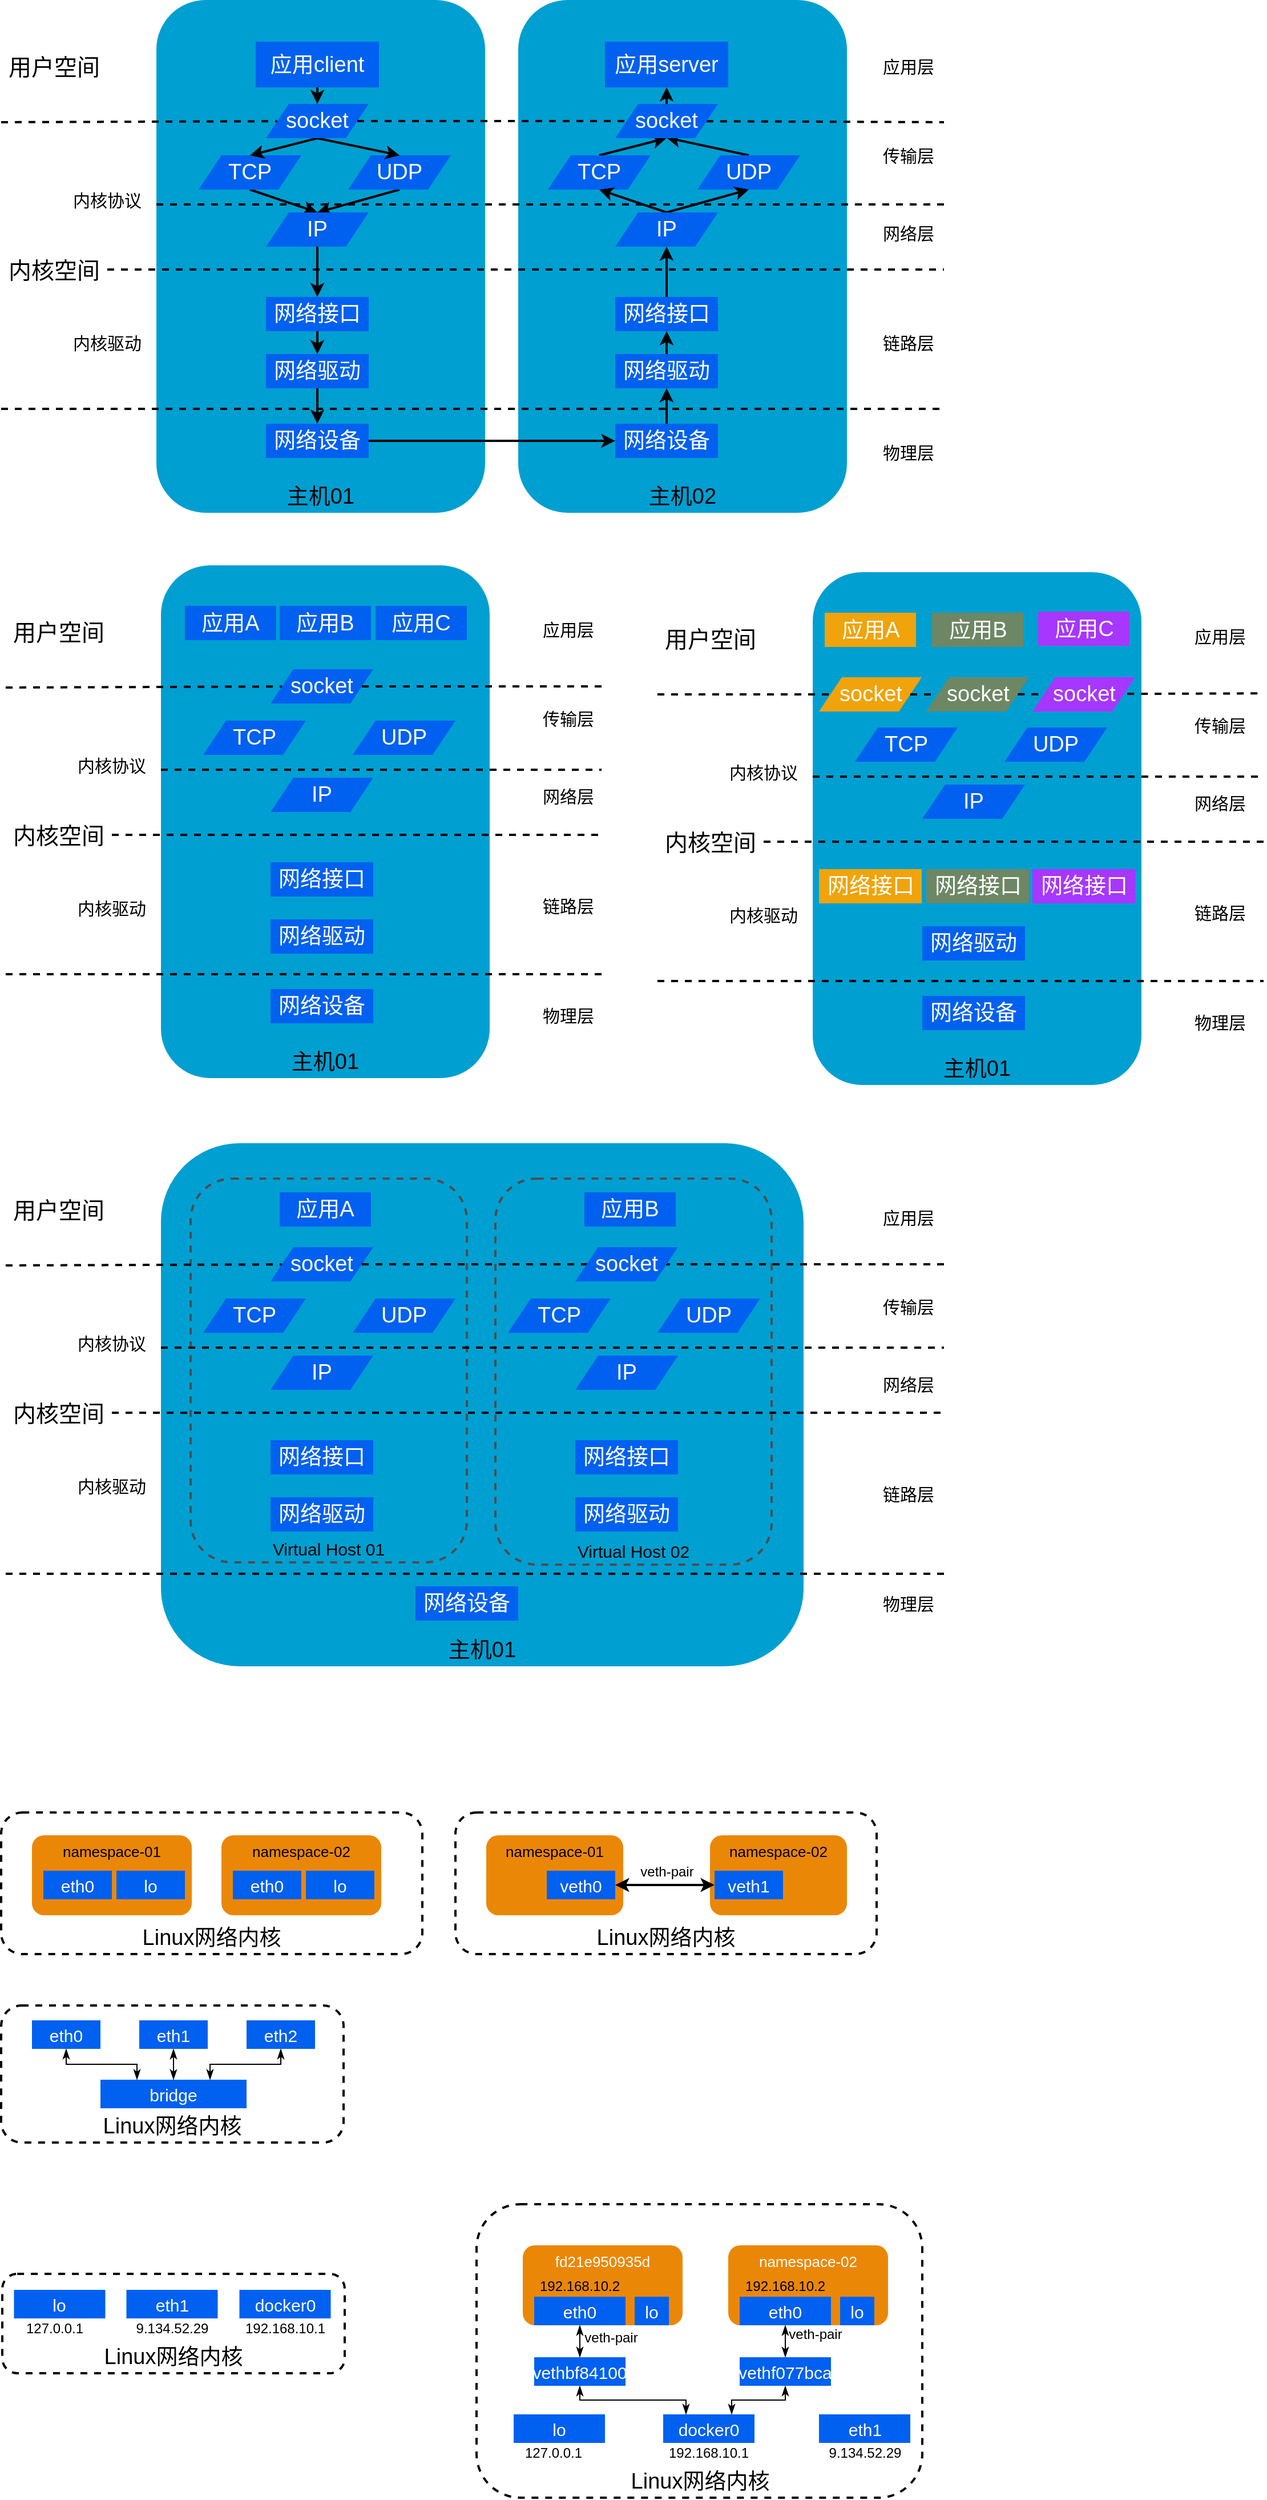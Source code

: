 <mxfile>
    <diagram id="gbfxIDeskd-Z87r5Z4WT" name="物理机网络通信">
        <mxGraphModel dx="1469" dy="602" grid="0" gridSize="10" guides="1" tooltips="1" connect="1" arrows="1" fold="1" page="0" pageScale="1" pageWidth="827" pageHeight="1169" background="#FFFFFF" math="0" shadow="0">
            <root>
                <mxCell id="0"/>
                <mxCell id="1" parent="0"/>
                <mxCell id="123" value="主机01" style="rounded=1;whiteSpace=wrap;html=1;fillColor=#009FD1;fontColor=#000000;align=center;labelBorderColor=none;dashed=1;verticalAlign=bottom;labelBackgroundColor=none;fontSize=19;strokeColor=none;" parent="1" vertex="1">
                    <mxGeometry x="114" y="1092" width="563" height="458" as="geometry"/>
                </mxCell>
                <mxCell id="150" value="Virtual Host 01" style="rounded=1;whiteSpace=wrap;html=1;dashed=1;labelBackgroundColor=none;labelBorderColor=none;fontSize=15;fontColor=#000000;strokeColor=#4D4D4D;strokeWidth=2;fillColor=none;verticalAlign=bottom;" parent="1" vertex="1">
                    <mxGeometry x="140" y="1123" width="242" height="336" as="geometry"/>
                </mxCell>
                <mxCell id="159" value="Virtual Host 02" style="rounded=1;whiteSpace=wrap;html=1;dashed=1;labelBackgroundColor=none;labelBorderColor=none;fontSize=15;fontColor=#000000;strokeColor=#4D4D4D;strokeWidth=2;fillColor=none;verticalAlign=bottom;" parent="1" vertex="1">
                    <mxGeometry x="407" y="1123" width="242" height="338" as="geometry"/>
                </mxCell>
                <mxCell id="5" value="主机01" style="rounded=1;whiteSpace=wrap;html=1;fillColor=#009FD1;fontColor=#000000;align=center;labelBorderColor=none;dashed=1;verticalAlign=bottom;labelBackgroundColor=none;fontSize=19;strokeColor=none;" parent="1" vertex="1">
                    <mxGeometry x="110" y="91" width="288" height="449" as="geometry"/>
                </mxCell>
                <mxCell id="61" style="edgeStyle=none;html=1;exitX=0.5;exitY=1;exitDx=0;exitDy=0;fontSize=21;fontColor=#000000;strokeColor=#000000;strokeWidth=2;" parent="1" source="7" target="54" edge="1">
                    <mxGeometry relative="1" as="geometry"/>
                </mxCell>
                <mxCell id="7" value="应用client" style="rounded=0;whiteSpace=wrap;html=1;dashed=1;labelBackgroundColor=none;labelBorderColor=none;fontSize=19;fontColor=#FFFFFF;strokeColor=none;strokeWidth=2;fillColor=#0060f0;" parent="1" vertex="1">
                    <mxGeometry x="197" y="127.5" width="108" height="40" as="geometry"/>
                </mxCell>
                <mxCell id="40" style="edgeStyle=none;html=1;exitX=0.5;exitY=1;exitDx=0;exitDy=0;entryX=0.5;entryY=0;entryDx=0;entryDy=0;fontSize=15;fontColor=#000000;strokeColor=#000000;strokeWidth=2;" parent="1" source="9" target="11" edge="1">
                    <mxGeometry relative="1" as="geometry"/>
                </mxCell>
                <mxCell id="9" value="TCP" style="shape=parallelogram;perimeter=parallelogramPerimeter;whiteSpace=wrap;html=1;fixedSize=1;dashed=1;labelBackgroundColor=none;labelBorderColor=none;fontSize=19;fontColor=#FFFFFF;strokeColor=none;strokeWidth=2;fillColor=#0060f0;" parent="1" vertex="1">
                    <mxGeometry x="147" y="227" width="90" height="30" as="geometry"/>
                </mxCell>
                <mxCell id="41" style="edgeStyle=none;html=1;exitX=0.5;exitY=1;exitDx=0;exitDy=0;entryX=0.5;entryY=0;entryDx=0;entryDy=0;fontSize=15;fontColor=#000000;strokeColor=#000000;strokeWidth=2;" parent="1" source="10" target="11" edge="1">
                    <mxGeometry relative="1" as="geometry"/>
                </mxCell>
                <mxCell id="10" value="UDP" style="shape=parallelogram;perimeter=parallelogramPerimeter;whiteSpace=wrap;html=1;fixedSize=1;dashed=1;labelBackgroundColor=none;labelBorderColor=none;fontSize=19;fontColor=#FFFFFF;strokeColor=none;strokeWidth=2;fillColor=#0060f0;" parent="1" vertex="1">
                    <mxGeometry x="278" y="227" width="90" height="30" as="geometry"/>
                </mxCell>
                <mxCell id="42" style="edgeStyle=none;html=1;exitX=0.5;exitY=1;exitDx=0;exitDy=0;fontSize=15;fontColor=#000000;strokeColor=#000000;strokeWidth=2;" parent="1" source="11" target="18" edge="1">
                    <mxGeometry relative="1" as="geometry"/>
                </mxCell>
                <mxCell id="11" value="IP" style="shape=parallelogram;perimeter=parallelogramPerimeter;whiteSpace=wrap;html=1;fixedSize=1;dashed=1;labelBackgroundColor=none;labelBorderColor=none;fontSize=19;fontColor=#FFFFFF;strokeColor=none;strokeWidth=2;fillColor=#0060f0;" parent="1" vertex="1">
                    <mxGeometry x="206" y="277" width="90" height="30" as="geometry"/>
                </mxCell>
                <mxCell id="14" value="Text" style="text;html=1;strokeColor=none;fillColor=none;align=center;verticalAlign=middle;whiteSpace=wrap;rounded=0;dashed=1;labelBackgroundColor=none;labelBorderColor=none;fontSize=19;fontColor=#FFFFFF;" parent="1" vertex="1">
                    <mxGeometry x="22" y="310" width="60" height="30" as="geometry"/>
                </mxCell>
                <mxCell id="16" value="内核空间" style="text;html=1;strokeColor=none;fillColor=none;align=center;verticalAlign=middle;whiteSpace=wrap;rounded=0;dashed=1;labelBackgroundColor=none;labelBorderColor=none;fontSize=20;fontColor=#000000;" parent="1" vertex="1">
                    <mxGeometry x="-26" y="312" width="93" height="30" as="geometry"/>
                </mxCell>
                <mxCell id="17" value="用户空间" style="text;html=1;strokeColor=none;fillColor=none;align=center;verticalAlign=middle;whiteSpace=wrap;rounded=0;dashed=1;labelBackgroundColor=none;labelBorderColor=none;fontSize=20;fontColor=#000000;" parent="1" vertex="1">
                    <mxGeometry x="-26" y="134" width="93" height="30" as="geometry"/>
                </mxCell>
                <mxCell id="43" style="edgeStyle=none;html=1;exitX=0.5;exitY=1;exitDx=0;exitDy=0;fontSize=15;fontColor=#000000;strokeColor=#000000;strokeWidth=2;" parent="1" source="18" target="19" edge="1">
                    <mxGeometry relative="1" as="geometry"/>
                </mxCell>
                <mxCell id="18" value="网络接口" style="rounded=0;whiteSpace=wrap;html=1;dashed=1;labelBackgroundColor=none;labelBorderColor=none;fontSize=19;fontColor=#FFFFFF;strokeColor=none;strokeWidth=2;fillColor=#0060f0;" parent="1" vertex="1">
                    <mxGeometry x="206" y="351" width="90" height="30" as="geometry"/>
                </mxCell>
                <mxCell id="44" style="edgeStyle=none;html=1;exitX=0.5;exitY=1;exitDx=0;exitDy=0;entryX=0.5;entryY=0;entryDx=0;entryDy=0;fontSize=15;fontColor=#000000;strokeColor=#000000;strokeWidth=2;" parent="1" source="19" target="20" edge="1">
                    <mxGeometry relative="1" as="geometry"/>
                </mxCell>
                <mxCell id="19" value="网络驱动" style="rounded=0;whiteSpace=wrap;html=1;dashed=1;labelBackgroundColor=none;labelBorderColor=none;fontSize=19;fontColor=#FFFFFF;strokeColor=none;strokeWidth=2;fillColor=#0060f0;" parent="1" vertex="1">
                    <mxGeometry x="206" y="401" width="90" height="30" as="geometry"/>
                </mxCell>
                <mxCell id="20" value="网络设备" style="rounded=0;whiteSpace=wrap;html=1;dashed=1;labelBackgroundColor=none;labelBorderColor=none;fontSize=19;fontColor=#FFFFFF;strokeColor=none;strokeWidth=2;fillColor=#0060f0;" parent="1" vertex="1">
                    <mxGeometry x="206" y="462" width="90" height="30" as="geometry"/>
                </mxCell>
                <mxCell id="22" value="内核协议" style="text;html=1;strokeColor=none;fillColor=none;align=center;verticalAlign=middle;whiteSpace=wrap;rounded=0;dashed=1;labelBackgroundColor=none;labelBorderColor=none;fontSize=15;fontColor=#000000;" parent="1" vertex="1">
                    <mxGeometry x="30" y="251" width="74" height="30" as="geometry"/>
                </mxCell>
                <mxCell id="23" value="内核驱动" style="text;html=1;strokeColor=none;fillColor=none;align=center;verticalAlign=middle;whiteSpace=wrap;rounded=0;dashed=1;labelBackgroundColor=none;labelBorderColor=none;fontSize=15;fontColor=#000000;" parent="1" vertex="1">
                    <mxGeometry x="30" y="376" width="74" height="30" as="geometry"/>
                </mxCell>
                <mxCell id="24" value="主机02" style="rounded=1;whiteSpace=wrap;html=1;fillColor=#009FD1;fontColor=#000000;align=center;labelBorderColor=none;dashed=1;verticalAlign=bottom;labelBackgroundColor=none;fontSize=19;strokeColor=none;" parent="1" vertex="1">
                    <mxGeometry x="427" y="91" width="288" height="449" as="geometry"/>
                </mxCell>
                <mxCell id="25" value="应用server" style="rounded=0;whiteSpace=wrap;html=1;dashed=1;labelBackgroundColor=none;labelBorderColor=none;fontSize=19;fontColor=#FFFFFF;strokeColor=none;strokeWidth=2;fillColor=#0060f0;" parent="1" vertex="1">
                    <mxGeometry x="503" y="127.5" width="108" height="40" as="geometry"/>
                </mxCell>
                <mxCell id="68" style="edgeStyle=none;html=1;exitX=0.5;exitY=0;exitDx=0;exitDy=0;entryX=0.5;entryY=1;entryDx=0;entryDy=0;fontSize=21;fontColor=#000000;strokeColor=#000000;strokeWidth=2;" parent="1" source="26" target="62" edge="1">
                    <mxGeometry relative="1" as="geometry"/>
                </mxCell>
                <mxCell id="26" value="TCP" style="shape=parallelogram;perimeter=parallelogramPerimeter;whiteSpace=wrap;html=1;fixedSize=1;dashed=1;labelBackgroundColor=none;labelBorderColor=none;fontSize=19;fontColor=#FFFFFF;strokeColor=none;strokeWidth=2;fillColor=#0060f0;" parent="1" vertex="1">
                    <mxGeometry x="453" y="227" width="90" height="30" as="geometry"/>
                </mxCell>
                <mxCell id="69" style="edgeStyle=none;html=1;exitX=0.5;exitY=0;exitDx=0;exitDy=0;fontSize=21;fontColor=#000000;strokeColor=#000000;strokeWidth=2;" parent="1" source="27" edge="1">
                    <mxGeometry relative="1" as="geometry">
                        <mxPoint x="556.667" y="211.476" as="targetPoint"/>
                    </mxGeometry>
                </mxCell>
                <mxCell id="27" value="UDP" style="shape=parallelogram;perimeter=parallelogramPerimeter;whiteSpace=wrap;html=1;fixedSize=1;dashed=1;labelBackgroundColor=none;labelBorderColor=none;fontSize=19;fontColor=#FFFFFF;strokeColor=none;strokeWidth=2;fillColor=#0060f0;" parent="1" vertex="1">
                    <mxGeometry x="584" y="227" width="90" height="30" as="geometry"/>
                </mxCell>
                <mxCell id="49" style="edgeStyle=none;html=1;exitX=0.5;exitY=0;exitDx=0;exitDy=0;entryX=0.5;entryY=1;entryDx=0;entryDy=0;fontSize=15;fontColor=#000000;strokeColor=#000000;strokeWidth=2;" parent="1" source="28" target="26" edge="1">
                    <mxGeometry relative="1" as="geometry"/>
                </mxCell>
                <mxCell id="50" style="edgeStyle=none;html=1;exitX=0.5;exitY=0;exitDx=0;exitDy=0;entryX=0.5;entryY=1;entryDx=0;entryDy=0;fontSize=15;fontColor=#000000;strokeColor=#000000;strokeWidth=2;" parent="1" source="28" target="27" edge="1">
                    <mxGeometry relative="1" as="geometry"/>
                </mxCell>
                <mxCell id="28" value="IP" style="shape=parallelogram;perimeter=parallelogramPerimeter;whiteSpace=wrap;html=1;fixedSize=1;dashed=1;labelBackgroundColor=none;labelBorderColor=none;fontSize=19;fontColor=#FFFFFF;strokeColor=none;strokeWidth=2;fillColor=#0060f0;" parent="1" vertex="1">
                    <mxGeometry x="512" y="277" width="90" height="30" as="geometry"/>
                </mxCell>
                <mxCell id="48" style="edgeStyle=none;html=1;exitX=0.5;exitY=0;exitDx=0;exitDy=0;entryX=0.5;entryY=1;entryDx=0;entryDy=0;fontSize=15;fontColor=#000000;strokeColor=#000000;strokeWidth=2;" parent="1" source="29" target="28" edge="1">
                    <mxGeometry relative="1" as="geometry"/>
                </mxCell>
                <mxCell id="29" value="网络接口" style="rounded=0;whiteSpace=wrap;html=1;dashed=1;labelBackgroundColor=none;labelBorderColor=none;fontSize=19;fontColor=#FFFFFF;strokeColor=none;strokeWidth=2;fillColor=#0060f0;" parent="1" vertex="1">
                    <mxGeometry x="512" y="351" width="90" height="30" as="geometry"/>
                </mxCell>
                <mxCell id="47" style="edgeStyle=none;html=1;exitX=0.5;exitY=0;exitDx=0;exitDy=0;entryX=0.5;entryY=1;entryDx=0;entryDy=0;fontSize=15;fontColor=#000000;strokeColor=#000000;strokeWidth=2;" parent="1" source="30" target="29" edge="1">
                    <mxGeometry relative="1" as="geometry"/>
                </mxCell>
                <mxCell id="30" value="网络驱动" style="rounded=0;whiteSpace=wrap;html=1;dashed=1;labelBackgroundColor=none;labelBorderColor=none;fontSize=19;fontColor=#FFFFFF;strokeColor=none;strokeWidth=2;fillColor=#0060f0;" parent="1" vertex="1">
                    <mxGeometry x="512" y="401" width="90" height="30" as="geometry"/>
                </mxCell>
                <mxCell id="46" style="edgeStyle=none;html=1;exitX=0.5;exitY=0;exitDx=0;exitDy=0;fontSize=15;fontColor=#000000;strokeColor=#000000;strokeWidth=2;entryX=0.5;entryY=1;entryDx=0;entryDy=0;" parent="1" source="31" target="30" edge="1">
                    <mxGeometry relative="1" as="geometry">
                        <mxPoint x="557" y="451.333" as="targetPoint"/>
                    </mxGeometry>
                </mxCell>
                <mxCell id="31" value="网络设备" style="rounded=0;whiteSpace=wrap;html=1;dashed=1;labelBackgroundColor=none;labelBorderColor=none;fontSize=19;fontColor=#FFFFFF;strokeColor=none;strokeWidth=2;fillColor=#0060f0;" parent="1" vertex="1">
                    <mxGeometry x="512" y="462" width="90" height="30" as="geometry"/>
                </mxCell>
                <mxCell id="13" value="" style="endArrow=none;html=1;fontSize=19;fontColor=#FFFFFF;strokeWidth=2;strokeColor=#000000;dashed=1;exitX=1;exitY=0.5;exitDx=0;exitDy=0;" parent="1" source="16" edge="1">
                    <mxGeometry width="50" height="50" relative="1" as="geometry">
                        <mxPoint x="91" y="327" as="sourcePoint"/>
                        <mxPoint x="800" y="327" as="targetPoint"/>
                    </mxGeometry>
                </mxCell>
                <mxCell id="21" value="" style="endArrow=none;html=1;fontSize=19;fontColor=#FFFFFF;strokeWidth=2;strokeColor=#000000;dashed=1;" parent="1" edge="1">
                    <mxGeometry width="50" height="50" relative="1" as="geometry">
                        <mxPoint x="-26" y="449" as="sourcePoint"/>
                        <mxPoint x="800" y="449" as="targetPoint"/>
                    </mxGeometry>
                </mxCell>
                <mxCell id="32" value="" style="endArrow=none;html=1;fontSize=19;fontColor=#FFFFFF;strokeWidth=2;strokeColor=#000000;dashed=1;exitX=1;exitY=0.5;exitDx=0;exitDy=0;" parent="1" edge="1">
                    <mxGeometry width="50" height="50" relative="1" as="geometry">
                        <mxPoint x="110" y="270" as="sourcePoint"/>
                        <mxPoint x="800" y="270" as="targetPoint"/>
                    </mxGeometry>
                </mxCell>
                <mxCell id="33" value="应用层" style="text;html=1;strokeColor=none;fillColor=none;align=center;verticalAlign=middle;whiteSpace=wrap;rounded=0;dashed=1;labelBackgroundColor=none;labelBorderColor=none;fontSize=15;fontColor=#000000;" parent="1" vertex="1">
                    <mxGeometry x="732" y="134" width="74" height="30" as="geometry"/>
                </mxCell>
                <mxCell id="34" value="传输层" style="text;html=1;strokeColor=none;fillColor=none;align=center;verticalAlign=middle;whiteSpace=wrap;rounded=0;dashed=1;labelBackgroundColor=none;labelBorderColor=none;fontSize=15;fontColor=#000000;" parent="1" vertex="1">
                    <mxGeometry x="732" y="212" width="74" height="30" as="geometry"/>
                </mxCell>
                <mxCell id="35" value="网络层" style="text;html=1;strokeColor=none;fillColor=none;align=center;verticalAlign=middle;whiteSpace=wrap;rounded=0;dashed=1;labelBackgroundColor=none;labelBorderColor=none;fontSize=15;fontColor=#000000;" parent="1" vertex="1">
                    <mxGeometry x="732" y="280" width="74" height="30" as="geometry"/>
                </mxCell>
                <mxCell id="36" value="链路层" style="text;html=1;strokeColor=none;fillColor=none;align=center;verticalAlign=middle;whiteSpace=wrap;rounded=0;dashed=1;labelBackgroundColor=none;labelBorderColor=none;fontSize=15;fontColor=#000000;" parent="1" vertex="1">
                    <mxGeometry x="732" y="376" width="74" height="30" as="geometry"/>
                </mxCell>
                <mxCell id="37" value="物理层" style="text;html=1;strokeColor=none;fillColor=none;align=center;verticalAlign=middle;whiteSpace=wrap;rounded=0;dashed=1;labelBackgroundColor=none;labelBorderColor=none;fontSize=15;fontColor=#000000;" parent="1" vertex="1">
                    <mxGeometry x="732" y="472" width="74" height="30" as="geometry"/>
                </mxCell>
                <mxCell id="45" style="edgeStyle=none;html=1;exitX=1;exitY=0.5;exitDx=0;exitDy=0;entryX=0;entryY=0.5;entryDx=0;entryDy=0;fontSize=15;fontColor=#000000;strokeColor=#000000;strokeWidth=2;" parent="1" source="20" target="31" edge="1">
                    <mxGeometry relative="1" as="geometry"/>
                </mxCell>
                <mxCell id="59" style="edgeStyle=none;html=1;exitX=0.5;exitY=1;exitDx=0;exitDy=0;entryX=0.5;entryY=0;entryDx=0;entryDy=0;fontSize=21;fontColor=#000000;strokeColor=#000000;strokeWidth=2;" parent="1" source="54" target="9" edge="1">
                    <mxGeometry relative="1" as="geometry"/>
                </mxCell>
                <mxCell id="60" style="edgeStyle=none;html=1;exitX=0.5;exitY=1;exitDx=0;exitDy=0;entryX=0.5;entryY=0;entryDx=0;entryDy=0;fontSize=21;fontColor=#000000;strokeColor=#000000;strokeWidth=2;" parent="1" source="54" target="10" edge="1">
                    <mxGeometry relative="1" as="geometry"/>
                </mxCell>
                <mxCell id="54" value="socket" style="shape=parallelogram;perimeter=parallelogramPerimeter;whiteSpace=wrap;html=1;fixedSize=1;dashed=1;labelBackgroundColor=none;labelBorderColor=none;fontSize=19;fontColor=#FFFFFF;strokeColor=none;strokeWidth=2;fillColor=#0060f0;" parent="1" vertex="1">
                    <mxGeometry x="206" y="182" width="90" height="30" as="geometry"/>
                </mxCell>
                <mxCell id="58" value="" style="endArrow=none;html=1;fontSize=19;fontColor=#FFFFFF;strokeWidth=2;strokeColor=#000000;dashed=1;" parent="1" target="54" edge="1">
                    <mxGeometry width="50" height="50" relative="1" as="geometry">
                        <mxPoint x="-26" y="198" as="sourcePoint"/>
                        <mxPoint x="800" y="198" as="targetPoint"/>
                    </mxGeometry>
                </mxCell>
                <mxCell id="12" value="" style="endArrow=none;html=1;fontSize=19;fontColor=#FFFFFF;strokeWidth=2;strokeColor=#000000;dashed=1;startArrow=none;" parent="1" source="62" edge="1">
                    <mxGeometry width="50" height="50" relative="1" as="geometry">
                        <mxPoint x="-26" y="198" as="sourcePoint"/>
                        <mxPoint x="800" y="198" as="targetPoint"/>
                    </mxGeometry>
                </mxCell>
                <mxCell id="67" style="edgeStyle=none;html=1;exitX=0.5;exitY=0;exitDx=0;exitDy=0;entryX=0.5;entryY=1;entryDx=0;entryDy=0;fontSize=21;fontColor=#000000;strokeColor=#000000;strokeWidth=2;" parent="1" source="62" target="25" edge="1">
                    <mxGeometry relative="1" as="geometry"/>
                </mxCell>
                <mxCell id="62" value="socket" style="shape=parallelogram;perimeter=parallelogramPerimeter;whiteSpace=wrap;html=1;fixedSize=1;dashed=1;labelBackgroundColor=none;labelBorderColor=none;fontSize=19;fontColor=#FFFFFF;strokeColor=none;strokeWidth=2;fillColor=#0060f0;" parent="1" vertex="1">
                    <mxGeometry x="512" y="182" width="90" height="30" as="geometry"/>
                </mxCell>
                <mxCell id="64" value="" style="endArrow=none;html=1;fontSize=19;fontColor=#FFFFFF;strokeWidth=2;strokeColor=#000000;dashed=1;startArrow=none;" parent="1" source="54" target="62" edge="1">
                    <mxGeometry width="50" height="50" relative="1" as="geometry">
                        <mxPoint x="285.958" y="197.064" as="sourcePoint"/>
                        <mxPoint x="800" y="198" as="targetPoint"/>
                    </mxGeometry>
                </mxCell>
                <mxCell id="70" value="主机01" style="rounded=1;whiteSpace=wrap;html=1;fillColor=#009FD1;fontColor=#000000;align=center;labelBorderColor=none;dashed=1;verticalAlign=bottom;labelBackgroundColor=none;fontSize=19;strokeColor=none;" parent="1" vertex="1">
                    <mxGeometry x="114" y="586" width="288" height="449" as="geometry"/>
                </mxCell>
                <mxCell id="72" value="应用A" style="rounded=0;whiteSpace=wrap;html=1;dashed=1;labelBackgroundColor=none;labelBorderColor=none;fontSize=19;fontColor=#FFFFFF;strokeColor=none;strokeWidth=2;fillColor=#0060f0;" parent="1" vertex="1">
                    <mxGeometry x="135" y="621.5" width="80" height="30" as="geometry"/>
                </mxCell>
                <mxCell id="74" value="TCP" style="shape=parallelogram;perimeter=parallelogramPerimeter;whiteSpace=wrap;html=1;fixedSize=1;dashed=1;labelBackgroundColor=none;labelBorderColor=none;fontSize=19;fontColor=#FFFFFF;strokeColor=none;strokeWidth=2;fillColor=#0060f0;" parent="1" vertex="1">
                    <mxGeometry x="151" y="722" width="90" height="30" as="geometry"/>
                </mxCell>
                <mxCell id="76" value="UDP" style="shape=parallelogram;perimeter=parallelogramPerimeter;whiteSpace=wrap;html=1;fixedSize=1;dashed=1;labelBackgroundColor=none;labelBorderColor=none;fontSize=19;fontColor=#FFFFFF;strokeColor=none;strokeWidth=2;fillColor=#0060f0;" parent="1" vertex="1">
                    <mxGeometry x="282" y="722" width="90" height="30" as="geometry"/>
                </mxCell>
                <mxCell id="78" value="IP" style="shape=parallelogram;perimeter=parallelogramPerimeter;whiteSpace=wrap;html=1;fixedSize=1;dashed=1;labelBackgroundColor=none;labelBorderColor=none;fontSize=19;fontColor=#FFFFFF;strokeColor=none;strokeWidth=2;fillColor=#0060f0;" parent="1" vertex="1">
                    <mxGeometry x="210" y="772" width="90" height="30" as="geometry"/>
                </mxCell>
                <mxCell id="79" value="Text" style="text;html=1;strokeColor=none;fillColor=none;align=center;verticalAlign=middle;whiteSpace=wrap;rounded=0;dashed=1;labelBackgroundColor=none;labelBorderColor=none;fontSize=19;fontColor=#FFFFFF;" parent="1" vertex="1">
                    <mxGeometry x="26" y="805" width="60" height="30" as="geometry"/>
                </mxCell>
                <mxCell id="80" value="内核空间" style="text;html=1;strokeColor=none;fillColor=none;align=center;verticalAlign=middle;whiteSpace=wrap;rounded=0;dashed=1;labelBackgroundColor=none;labelBorderColor=none;fontSize=20;fontColor=#000000;" parent="1" vertex="1">
                    <mxGeometry x="-22" y="807" width="93" height="30" as="geometry"/>
                </mxCell>
                <mxCell id="81" value="用户空间" style="text;html=1;strokeColor=none;fillColor=none;align=center;verticalAlign=middle;whiteSpace=wrap;rounded=0;dashed=1;labelBackgroundColor=none;labelBorderColor=none;fontSize=20;fontColor=#000000;" parent="1" vertex="1">
                    <mxGeometry x="-22" y="629" width="93" height="30" as="geometry"/>
                </mxCell>
                <mxCell id="83" value="网络接口" style="rounded=0;whiteSpace=wrap;html=1;dashed=1;labelBackgroundColor=none;labelBorderColor=none;fontSize=19;fontColor=#FFFFFF;strokeColor=none;strokeWidth=2;fillColor=#0060f0;" parent="1" vertex="1">
                    <mxGeometry x="210" y="846" width="90" height="30" as="geometry"/>
                </mxCell>
                <mxCell id="85" value="网络驱动" style="rounded=0;whiteSpace=wrap;html=1;dashed=1;labelBackgroundColor=none;labelBorderColor=none;fontSize=19;fontColor=#FFFFFF;strokeColor=none;strokeWidth=2;fillColor=#0060f0;" parent="1" vertex="1">
                    <mxGeometry x="210" y="896" width="90" height="30" as="geometry"/>
                </mxCell>
                <mxCell id="86" value="网络设备" style="rounded=0;whiteSpace=wrap;html=1;dashed=1;labelBackgroundColor=none;labelBorderColor=none;fontSize=19;fontColor=#FFFFFF;strokeColor=none;strokeWidth=2;fillColor=#0060f0;" parent="1" vertex="1">
                    <mxGeometry x="210" y="957" width="90" height="30" as="geometry"/>
                </mxCell>
                <mxCell id="87" value="内核协议" style="text;html=1;strokeColor=none;fillColor=none;align=center;verticalAlign=middle;whiteSpace=wrap;rounded=0;dashed=1;labelBackgroundColor=none;labelBorderColor=none;fontSize=15;fontColor=#000000;" parent="1" vertex="1">
                    <mxGeometry x="34" y="746" width="74" height="30" as="geometry"/>
                </mxCell>
                <mxCell id="88" value="内核驱动" style="text;html=1;strokeColor=none;fillColor=none;align=center;verticalAlign=middle;whiteSpace=wrap;rounded=0;dashed=1;labelBackgroundColor=none;labelBorderColor=none;fontSize=15;fontColor=#000000;" parent="1" vertex="1">
                    <mxGeometry x="34" y="871" width="74" height="30" as="geometry"/>
                </mxCell>
                <mxCell id="104" value="" style="endArrow=none;html=1;fontSize=19;fontColor=#FFFFFF;strokeWidth=2;strokeColor=#000000;dashed=1;exitX=1;exitY=0.5;exitDx=0;exitDy=0;" parent="1" source="80" edge="1">
                    <mxGeometry width="50" height="50" relative="1" as="geometry">
                        <mxPoint x="95" y="822" as="sourcePoint"/>
                        <mxPoint x="500" y="822" as="targetPoint"/>
                    </mxGeometry>
                </mxCell>
                <mxCell id="105" value="" style="endArrow=none;html=1;fontSize=19;fontColor=#FFFFFF;strokeWidth=2;strokeColor=#000000;dashed=1;" parent="1" edge="1">
                    <mxGeometry width="50" height="50" relative="1" as="geometry">
                        <mxPoint x="-22" y="944" as="sourcePoint"/>
                        <mxPoint x="500" y="944" as="targetPoint"/>
                    </mxGeometry>
                </mxCell>
                <mxCell id="106" value="" style="endArrow=none;html=1;fontSize=19;fontColor=#FFFFFF;strokeWidth=2;strokeColor=#000000;dashed=1;exitX=1;exitY=0.5;exitDx=0;exitDy=0;" parent="1" edge="1">
                    <mxGeometry width="50" height="50" relative="1" as="geometry">
                        <mxPoint x="114" y="765" as="sourcePoint"/>
                        <mxPoint x="500" y="765" as="targetPoint"/>
                    </mxGeometry>
                </mxCell>
                <mxCell id="107" value="应用层" style="text;html=1;strokeColor=none;fillColor=none;align=center;verticalAlign=middle;whiteSpace=wrap;rounded=0;dashed=1;labelBackgroundColor=none;labelBorderColor=none;fontSize=15;fontColor=#000000;" parent="1" vertex="1">
                    <mxGeometry x="434" y="626.5" width="74" height="30" as="geometry"/>
                </mxCell>
                <mxCell id="108" value="传输层" style="text;html=1;strokeColor=none;fillColor=none;align=center;verticalAlign=middle;whiteSpace=wrap;rounded=0;dashed=1;labelBackgroundColor=none;labelBorderColor=none;fontSize=15;fontColor=#000000;" parent="1" vertex="1">
                    <mxGeometry x="434" y="704.5" width="74" height="30" as="geometry"/>
                </mxCell>
                <mxCell id="109" value="网络层" style="text;html=1;strokeColor=none;fillColor=none;align=center;verticalAlign=middle;whiteSpace=wrap;rounded=0;dashed=1;labelBackgroundColor=none;labelBorderColor=none;fontSize=15;fontColor=#000000;" parent="1" vertex="1">
                    <mxGeometry x="434" y="772.5" width="74" height="30" as="geometry"/>
                </mxCell>
                <mxCell id="110" value="链路层" style="text;html=1;strokeColor=none;fillColor=none;align=center;verticalAlign=middle;whiteSpace=wrap;rounded=0;dashed=1;labelBackgroundColor=none;labelBorderColor=none;fontSize=15;fontColor=#000000;" parent="1" vertex="1">
                    <mxGeometry x="434" y="868.5" width="74" height="30" as="geometry"/>
                </mxCell>
                <mxCell id="111" value="物理层" style="text;html=1;strokeColor=none;fillColor=none;align=center;verticalAlign=middle;whiteSpace=wrap;rounded=0;dashed=1;labelBackgroundColor=none;labelBorderColor=none;fontSize=15;fontColor=#000000;" parent="1" vertex="1">
                    <mxGeometry x="434" y="964.5" width="74" height="30" as="geometry"/>
                </mxCell>
                <mxCell id="115" value="socket" style="shape=parallelogram;perimeter=parallelogramPerimeter;whiteSpace=wrap;html=1;fixedSize=1;dashed=1;labelBackgroundColor=none;labelBorderColor=none;fontSize=19;fontColor=#FFFFFF;strokeColor=none;strokeWidth=2;fillColor=#0060f0;" parent="1" vertex="1">
                    <mxGeometry x="210" y="677" width="90" height="30" as="geometry"/>
                </mxCell>
                <mxCell id="116" value="" style="endArrow=none;html=1;fontSize=19;fontColor=#FFFFFF;strokeWidth=2;strokeColor=#000000;dashed=1;" parent="1" target="115" edge="1">
                    <mxGeometry width="50" height="50" relative="1" as="geometry">
                        <mxPoint x="-22" y="693" as="sourcePoint"/>
                        <mxPoint x="804" y="693" as="targetPoint"/>
                    </mxGeometry>
                </mxCell>
                <mxCell id="120" value="" style="endArrow=none;html=1;fontSize=19;fontColor=#FFFFFF;strokeWidth=2;strokeColor=#000000;dashed=1;startArrow=none;" parent="1" source="115" edge="1">
                    <mxGeometry width="50" height="50" relative="1" as="geometry">
                        <mxPoint x="289.958" y="692.064" as="sourcePoint"/>
                        <mxPoint x="500" y="692" as="targetPoint"/>
                    </mxGeometry>
                </mxCell>
                <mxCell id="121" value="应用B" style="rounded=0;whiteSpace=wrap;html=1;dashed=1;labelBackgroundColor=none;labelBorderColor=none;fontSize=19;fontColor=#FFFFFF;strokeColor=none;strokeWidth=2;fillColor=#0060f0;" parent="1" vertex="1">
                    <mxGeometry x="218" y="621.5" width="80" height="30" as="geometry"/>
                </mxCell>
                <mxCell id="122" value="应用C" style="rounded=0;whiteSpace=wrap;html=1;dashed=1;labelBackgroundColor=none;labelBorderColor=none;fontSize=19;fontColor=#FFFFFF;strokeColor=none;strokeWidth=2;fillColor=#0060f0;" parent="1" vertex="1">
                    <mxGeometry x="302" y="621.5" width="80" height="30" as="geometry"/>
                </mxCell>
                <mxCell id="124" value="应用A" style="rounded=0;whiteSpace=wrap;html=1;dashed=1;labelBackgroundColor=none;labelBorderColor=none;fontSize=19;fontColor=#FFFFFF;strokeColor=none;strokeWidth=2;fillColor=#0060f0;" parent="1" vertex="1">
                    <mxGeometry x="218" y="1135" width="80" height="30" as="geometry"/>
                </mxCell>
                <mxCell id="125" value="TCP" style="shape=parallelogram;perimeter=parallelogramPerimeter;whiteSpace=wrap;html=1;fixedSize=1;dashed=1;labelBackgroundColor=none;labelBorderColor=none;fontSize=19;fontColor=#FFFFFF;strokeColor=none;strokeWidth=2;fillColor=#0060f0;" parent="1" vertex="1">
                    <mxGeometry x="151" y="1228" width="90" height="30" as="geometry"/>
                </mxCell>
                <mxCell id="126" value="UDP" style="shape=parallelogram;perimeter=parallelogramPerimeter;whiteSpace=wrap;html=1;fixedSize=1;dashed=1;labelBackgroundColor=none;labelBorderColor=none;fontSize=19;fontColor=#FFFFFF;strokeColor=none;strokeWidth=2;fillColor=#0060f0;" parent="1" vertex="1">
                    <mxGeometry x="282" y="1228" width="90" height="30" as="geometry"/>
                </mxCell>
                <mxCell id="127" value="IP" style="shape=parallelogram;perimeter=parallelogramPerimeter;whiteSpace=wrap;html=1;fixedSize=1;dashed=1;labelBackgroundColor=none;labelBorderColor=none;fontSize=19;fontColor=#FFFFFF;strokeColor=none;strokeWidth=2;fillColor=#0060f0;" parent="1" vertex="1">
                    <mxGeometry x="210" y="1278" width="90" height="30" as="geometry"/>
                </mxCell>
                <mxCell id="128" value="Text" style="text;html=1;strokeColor=none;fillColor=none;align=center;verticalAlign=middle;whiteSpace=wrap;rounded=0;dashed=1;labelBackgroundColor=none;labelBorderColor=none;fontSize=19;fontColor=#FFFFFF;" parent="1" vertex="1">
                    <mxGeometry x="26" y="1311" width="60" height="30" as="geometry"/>
                </mxCell>
                <mxCell id="129" value="内核空间" style="text;html=1;strokeColor=none;fillColor=none;align=center;verticalAlign=middle;whiteSpace=wrap;rounded=0;dashed=1;labelBackgroundColor=none;labelBorderColor=none;fontSize=20;fontColor=#000000;" parent="1" vertex="1">
                    <mxGeometry x="-22" y="1313" width="93" height="30" as="geometry"/>
                </mxCell>
                <mxCell id="130" value="用户空间" style="text;html=1;strokeColor=none;fillColor=none;align=center;verticalAlign=middle;whiteSpace=wrap;rounded=0;dashed=1;labelBackgroundColor=none;labelBorderColor=none;fontSize=20;fontColor=#000000;" parent="1" vertex="1">
                    <mxGeometry x="-22" y="1135" width="93" height="30" as="geometry"/>
                </mxCell>
                <mxCell id="131" value="网络接口" style="rounded=0;whiteSpace=wrap;html=1;dashed=1;labelBackgroundColor=none;labelBorderColor=none;fontSize=19;fontColor=#FFFFFF;strokeColor=none;strokeWidth=2;fillColor=#0060f0;" parent="1" vertex="1">
                    <mxGeometry x="210" y="1352" width="90" height="30" as="geometry"/>
                </mxCell>
                <mxCell id="132" value="网络驱动" style="rounded=0;whiteSpace=wrap;html=1;dashed=1;labelBackgroundColor=none;labelBorderColor=none;fontSize=19;fontColor=#FFFFFF;strokeColor=none;strokeWidth=2;fillColor=#0060f0;" parent="1" vertex="1">
                    <mxGeometry x="210" y="1402" width="90" height="30" as="geometry"/>
                </mxCell>
                <mxCell id="133" value="网络设备" style="rounded=0;whiteSpace=wrap;html=1;dashed=1;labelBackgroundColor=none;labelBorderColor=none;fontSize=19;fontColor=#FFFFFF;strokeColor=none;strokeWidth=2;fillColor=#0060f0;" parent="1" vertex="1">
                    <mxGeometry x="337" y="1480" width="90" height="30" as="geometry"/>
                </mxCell>
                <mxCell id="134" value="内核协议" style="text;html=1;strokeColor=none;fillColor=none;align=center;verticalAlign=middle;whiteSpace=wrap;rounded=0;dashed=1;labelBackgroundColor=none;labelBorderColor=none;fontSize=15;fontColor=#000000;" parent="1" vertex="1">
                    <mxGeometry x="34" y="1252" width="74" height="30" as="geometry"/>
                </mxCell>
                <mxCell id="135" value="内核驱动" style="text;html=1;strokeColor=none;fillColor=none;align=center;verticalAlign=middle;whiteSpace=wrap;rounded=0;dashed=1;labelBackgroundColor=none;labelBorderColor=none;fontSize=15;fontColor=#000000;" parent="1" vertex="1">
                    <mxGeometry x="34" y="1377" width="74" height="30" as="geometry"/>
                </mxCell>
                <mxCell id="136" value="" style="endArrow=none;html=1;fontSize=19;fontColor=#FFFFFF;strokeWidth=2;strokeColor=#000000;dashed=1;exitX=1;exitY=0.5;exitDx=0;exitDy=0;" parent="1" source="129" edge="1">
                    <mxGeometry width="50" height="50" relative="1" as="geometry">
                        <mxPoint x="95" y="1328" as="sourcePoint"/>
                        <mxPoint x="800" y="1328" as="targetPoint"/>
                    </mxGeometry>
                </mxCell>
                <mxCell id="137" value="" style="endArrow=none;html=1;fontSize=19;fontColor=#FFFFFF;strokeWidth=2;strokeColor=#000000;dashed=1;" parent="1" edge="1">
                    <mxGeometry width="50" height="50" relative="1" as="geometry">
                        <mxPoint x="-22" y="1469" as="sourcePoint"/>
                        <mxPoint x="800" y="1469" as="targetPoint"/>
                    </mxGeometry>
                </mxCell>
                <mxCell id="138" value="" style="endArrow=none;html=1;fontSize=19;fontColor=#FFFFFF;strokeWidth=2;strokeColor=#000000;dashed=1;exitX=1;exitY=0.5;exitDx=0;exitDy=0;" parent="1" edge="1">
                    <mxGeometry width="50" height="50" relative="1" as="geometry">
                        <mxPoint x="114" y="1271" as="sourcePoint"/>
                        <mxPoint x="800" y="1271" as="targetPoint"/>
                    </mxGeometry>
                </mxCell>
                <mxCell id="139" value="应用层" style="text;html=1;strokeColor=none;fillColor=none;align=center;verticalAlign=middle;whiteSpace=wrap;rounded=0;dashed=1;labelBackgroundColor=none;labelBorderColor=none;fontSize=15;fontColor=#000000;" parent="1" vertex="1">
                    <mxGeometry x="732" y="1142" width="74" height="30" as="geometry"/>
                </mxCell>
                <mxCell id="140" value="传输层" style="text;html=1;strokeColor=none;fillColor=none;align=center;verticalAlign=middle;whiteSpace=wrap;rounded=0;dashed=1;labelBackgroundColor=none;labelBorderColor=none;fontSize=15;fontColor=#000000;" parent="1" vertex="1">
                    <mxGeometry x="732" y="1220" width="74" height="30" as="geometry"/>
                </mxCell>
                <mxCell id="141" value="网络层" style="text;html=1;strokeColor=none;fillColor=none;align=center;verticalAlign=middle;whiteSpace=wrap;rounded=0;dashed=1;labelBackgroundColor=none;labelBorderColor=none;fontSize=15;fontColor=#000000;" parent="1" vertex="1">
                    <mxGeometry x="732" y="1288" width="74" height="30" as="geometry"/>
                </mxCell>
                <mxCell id="142" value="链路层" style="text;html=1;strokeColor=none;fillColor=none;align=center;verticalAlign=middle;whiteSpace=wrap;rounded=0;dashed=1;labelBackgroundColor=none;labelBorderColor=none;fontSize=15;fontColor=#000000;" parent="1" vertex="1">
                    <mxGeometry x="732" y="1384" width="74" height="30" as="geometry"/>
                </mxCell>
                <mxCell id="143" value="物理层" style="text;html=1;strokeColor=none;fillColor=none;align=center;verticalAlign=middle;whiteSpace=wrap;rounded=0;dashed=1;labelBackgroundColor=none;labelBorderColor=none;fontSize=15;fontColor=#000000;" parent="1" vertex="1">
                    <mxGeometry x="732" y="1480" width="74" height="30" as="geometry"/>
                </mxCell>
                <mxCell id="144" value="socket" style="shape=parallelogram;perimeter=parallelogramPerimeter;whiteSpace=wrap;html=1;fixedSize=1;dashed=1;labelBackgroundColor=none;labelBorderColor=none;fontSize=19;fontColor=#FFFFFF;strokeColor=none;strokeWidth=2;fillColor=#0060f0;" parent="1" vertex="1">
                    <mxGeometry x="210" y="1183" width="90" height="30" as="geometry"/>
                </mxCell>
                <mxCell id="145" value="" style="endArrow=none;html=1;fontSize=19;fontColor=#FFFFFF;strokeWidth=2;strokeColor=#000000;dashed=1;" parent="1" target="144" edge="1">
                    <mxGeometry width="50" height="50" relative="1" as="geometry">
                        <mxPoint x="-22" y="1199" as="sourcePoint"/>
                        <mxPoint x="804" y="1199" as="targetPoint"/>
                    </mxGeometry>
                </mxCell>
                <mxCell id="146" value="" style="endArrow=none;html=1;fontSize=19;fontColor=#FFFFFF;strokeWidth=2;strokeColor=#000000;dashed=1;startArrow=none;" parent="1" source="144" edge="1">
                    <mxGeometry width="50" height="50" relative="1" as="geometry">
                        <mxPoint x="289.958" y="1198.064" as="sourcePoint"/>
                        <mxPoint x="800" y="1198" as="targetPoint"/>
                    </mxGeometry>
                </mxCell>
                <mxCell id="152" value="应用B" style="rounded=0;whiteSpace=wrap;html=1;dashed=1;labelBackgroundColor=none;labelBorderColor=none;fontSize=19;fontColor=#FFFFFF;strokeColor=none;strokeWidth=2;fillColor=#0060f0;" parent="1" vertex="1">
                    <mxGeometry x="485" y="1135" width="80" height="30" as="geometry"/>
                </mxCell>
                <mxCell id="153" value="TCP" style="shape=parallelogram;perimeter=parallelogramPerimeter;whiteSpace=wrap;html=1;fixedSize=1;dashed=1;labelBackgroundColor=none;labelBorderColor=none;fontSize=19;fontColor=#FFFFFF;strokeColor=none;strokeWidth=2;fillColor=#0060f0;" parent="1" vertex="1">
                    <mxGeometry x="418" y="1228" width="90" height="30" as="geometry"/>
                </mxCell>
                <mxCell id="154" value="UDP" style="shape=parallelogram;perimeter=parallelogramPerimeter;whiteSpace=wrap;html=1;fixedSize=1;dashed=1;labelBackgroundColor=none;labelBorderColor=none;fontSize=19;fontColor=#FFFFFF;strokeColor=none;strokeWidth=2;fillColor=#0060f0;" parent="1" vertex="1">
                    <mxGeometry x="549" y="1228" width="90" height="30" as="geometry"/>
                </mxCell>
                <mxCell id="155" value="IP" style="shape=parallelogram;perimeter=parallelogramPerimeter;whiteSpace=wrap;html=1;fixedSize=1;dashed=1;labelBackgroundColor=none;labelBorderColor=none;fontSize=19;fontColor=#FFFFFF;strokeColor=none;strokeWidth=2;fillColor=#0060f0;" parent="1" vertex="1">
                    <mxGeometry x="477" y="1278" width="90" height="30" as="geometry"/>
                </mxCell>
                <mxCell id="156" value="网络接口" style="rounded=0;whiteSpace=wrap;html=1;dashed=1;labelBackgroundColor=none;labelBorderColor=none;fontSize=19;fontColor=#FFFFFF;strokeColor=none;strokeWidth=2;fillColor=#0060f0;" parent="1" vertex="1">
                    <mxGeometry x="477" y="1352" width="90" height="30" as="geometry"/>
                </mxCell>
                <mxCell id="157" value="网络驱动" style="rounded=0;whiteSpace=wrap;html=1;dashed=1;labelBackgroundColor=none;labelBorderColor=none;fontSize=19;fontColor=#FFFFFF;strokeColor=none;strokeWidth=2;fillColor=#0060f0;" parent="1" vertex="1">
                    <mxGeometry x="477" y="1402" width="90" height="30" as="geometry"/>
                </mxCell>
                <mxCell id="158" value="socket" style="shape=parallelogram;perimeter=parallelogramPerimeter;whiteSpace=wrap;html=1;fixedSize=1;dashed=1;labelBackgroundColor=none;labelBorderColor=none;fontSize=19;fontColor=#FFFFFF;strokeColor=none;strokeWidth=2;fillColor=#0060f0;" parent="1" vertex="1">
                    <mxGeometry x="477" y="1183" width="90" height="30" as="geometry"/>
                </mxCell>
                <mxCell id="160" value="主机01" style="rounded=1;whiteSpace=wrap;html=1;fillColor=#009FD1;fontColor=#000000;align=center;labelBorderColor=none;dashed=1;verticalAlign=bottom;labelBackgroundColor=none;fontSize=19;strokeColor=none;" parent="1" vertex="1">
                    <mxGeometry x="685" y="592" width="288" height="449" as="geometry"/>
                </mxCell>
                <mxCell id="161" value="应用A" style="rounded=0;whiteSpace=wrap;html=1;dashed=1;labelBackgroundColor=none;labelBorderColor=none;fontSize=19;fontColor=#FFFFFF;strokeColor=none;strokeWidth=2;fillColor=#f0a30a;" parent="1" vertex="1">
                    <mxGeometry x="695.5" y="627.5" width="80" height="30" as="geometry"/>
                </mxCell>
                <mxCell id="162" value="TCP" style="shape=parallelogram;perimeter=parallelogramPerimeter;whiteSpace=wrap;html=1;fixedSize=1;dashed=1;labelBackgroundColor=none;labelBorderColor=none;fontSize=19;fontColor=#FFFFFF;strokeColor=none;strokeWidth=2;fillColor=#0060f0;" parent="1" vertex="1">
                    <mxGeometry x="722" y="728" width="90" height="30" as="geometry"/>
                </mxCell>
                <mxCell id="163" value="UDP" style="shape=parallelogram;perimeter=parallelogramPerimeter;whiteSpace=wrap;html=1;fixedSize=1;dashed=1;labelBackgroundColor=none;labelBorderColor=none;fontSize=19;fontColor=#FFFFFF;strokeColor=none;strokeWidth=2;fillColor=#0060f0;" parent="1" vertex="1">
                    <mxGeometry x="853" y="728" width="90" height="30" as="geometry"/>
                </mxCell>
                <mxCell id="164" value="IP" style="shape=parallelogram;perimeter=parallelogramPerimeter;whiteSpace=wrap;html=1;fixedSize=1;dashed=1;labelBackgroundColor=none;labelBorderColor=none;fontSize=19;fontColor=#FFFFFF;strokeColor=none;strokeWidth=2;fillColor=#0060f0;" parent="1" vertex="1">
                    <mxGeometry x="781" y="778" width="90" height="30" as="geometry"/>
                </mxCell>
                <mxCell id="165" value="Text" style="text;html=1;strokeColor=none;fillColor=none;align=center;verticalAlign=middle;whiteSpace=wrap;rounded=0;dashed=1;labelBackgroundColor=none;labelBorderColor=none;fontSize=19;fontColor=#FFFFFF;" parent="1" vertex="1">
                    <mxGeometry x="597" y="811" width="60" height="30" as="geometry"/>
                </mxCell>
                <mxCell id="166" value="内核空间" style="text;html=1;strokeColor=none;fillColor=none;align=center;verticalAlign=middle;whiteSpace=wrap;rounded=0;dashed=1;labelBackgroundColor=none;labelBorderColor=none;fontSize=20;fontColor=#000000;" parent="1" vertex="1">
                    <mxGeometry x="549" y="813" width="93" height="30" as="geometry"/>
                </mxCell>
                <mxCell id="167" value="用户空间" style="text;html=1;strokeColor=none;fillColor=none;align=center;verticalAlign=middle;whiteSpace=wrap;rounded=0;dashed=1;labelBackgroundColor=none;labelBorderColor=none;fontSize=20;fontColor=#000000;" parent="1" vertex="1">
                    <mxGeometry x="549" y="635" width="93" height="30" as="geometry"/>
                </mxCell>
                <mxCell id="168" value="网络接口" style="rounded=0;whiteSpace=wrap;html=1;dashed=1;labelBackgroundColor=none;labelBorderColor=none;fontSize=19;fontColor=#FFFFFF;strokeColor=none;strokeWidth=2;fillColor=#f0a30a;" parent="1" vertex="1">
                    <mxGeometry x="690.5" y="852" width="90" height="30" as="geometry"/>
                </mxCell>
                <mxCell id="169" value="网络驱动" style="rounded=0;whiteSpace=wrap;html=1;dashed=1;labelBackgroundColor=none;labelBorderColor=none;fontSize=19;fontColor=#FFFFFF;strokeColor=none;strokeWidth=2;fillColor=#0060f0;" parent="1" vertex="1">
                    <mxGeometry x="781" y="902" width="90" height="30" as="geometry"/>
                </mxCell>
                <mxCell id="170" value="网络设备" style="rounded=0;whiteSpace=wrap;html=1;dashed=1;labelBackgroundColor=none;labelBorderColor=none;fontSize=19;fontColor=#FFFFFF;strokeColor=none;strokeWidth=2;fillColor=#0060f0;" parent="1" vertex="1">
                    <mxGeometry x="781" y="963" width="90" height="30" as="geometry"/>
                </mxCell>
                <mxCell id="171" value="内核协议" style="text;html=1;strokeColor=none;fillColor=none;align=center;verticalAlign=middle;whiteSpace=wrap;rounded=0;dashed=1;labelBackgroundColor=none;labelBorderColor=none;fontSize=15;fontColor=#000000;" parent="1" vertex="1">
                    <mxGeometry x="605" y="752" width="74" height="30" as="geometry"/>
                </mxCell>
                <mxCell id="172" value="内核驱动" style="text;html=1;strokeColor=none;fillColor=none;align=center;verticalAlign=middle;whiteSpace=wrap;rounded=0;dashed=1;labelBackgroundColor=none;labelBorderColor=none;fontSize=15;fontColor=#000000;" parent="1" vertex="1">
                    <mxGeometry x="605" y="877" width="74" height="30" as="geometry"/>
                </mxCell>
                <mxCell id="173" value="" style="endArrow=none;html=1;fontSize=19;fontColor=#FFFFFF;strokeWidth=2;strokeColor=#000000;dashed=1;exitX=1;exitY=0.5;exitDx=0;exitDy=0;" parent="1" source="166" edge="1">
                    <mxGeometry width="50" height="50" relative="1" as="geometry">
                        <mxPoint x="666" y="828" as="sourcePoint"/>
                        <mxPoint x="1080" y="828" as="targetPoint"/>
                    </mxGeometry>
                </mxCell>
                <mxCell id="174" value="" style="endArrow=none;html=1;fontSize=19;fontColor=#FFFFFF;strokeWidth=2;strokeColor=#000000;dashed=1;" parent="1" edge="1">
                    <mxGeometry width="50" height="50" relative="1" as="geometry">
                        <mxPoint x="549" y="950" as="sourcePoint"/>
                        <mxPoint x="1080" y="950" as="targetPoint"/>
                    </mxGeometry>
                </mxCell>
                <mxCell id="175" value="" style="endArrow=none;html=1;fontSize=19;fontColor=#FFFFFF;strokeWidth=2;strokeColor=#000000;dashed=1;exitX=1;exitY=0.5;exitDx=0;exitDy=0;" parent="1" edge="1">
                    <mxGeometry width="50" height="50" relative="1" as="geometry">
                        <mxPoint x="685" y="771" as="sourcePoint"/>
                        <mxPoint x="1080" y="771" as="targetPoint"/>
                    </mxGeometry>
                </mxCell>
                <mxCell id="176" value="应用层" style="text;html=1;strokeColor=none;fillColor=none;align=center;verticalAlign=middle;whiteSpace=wrap;rounded=0;dashed=1;labelBackgroundColor=none;labelBorderColor=none;fontSize=15;fontColor=#000000;" parent="1" vertex="1">
                    <mxGeometry x="1005" y="632.5" width="74" height="30" as="geometry"/>
                </mxCell>
                <mxCell id="177" value="传输层" style="text;html=1;strokeColor=none;fillColor=none;align=center;verticalAlign=middle;whiteSpace=wrap;rounded=0;dashed=1;labelBackgroundColor=none;labelBorderColor=none;fontSize=15;fontColor=#000000;" parent="1" vertex="1">
                    <mxGeometry x="1005" y="710.5" width="74" height="30" as="geometry"/>
                </mxCell>
                <mxCell id="178" value="网络层" style="text;html=1;strokeColor=none;fillColor=none;align=center;verticalAlign=middle;whiteSpace=wrap;rounded=0;dashed=1;labelBackgroundColor=none;labelBorderColor=none;fontSize=15;fontColor=#000000;" parent="1" vertex="1">
                    <mxGeometry x="1005" y="778.5" width="74" height="30" as="geometry"/>
                </mxCell>
                <mxCell id="179" value="链路层" style="text;html=1;strokeColor=none;fillColor=none;align=center;verticalAlign=middle;whiteSpace=wrap;rounded=0;dashed=1;labelBackgroundColor=none;labelBorderColor=none;fontSize=15;fontColor=#000000;" parent="1" vertex="1">
                    <mxGeometry x="1005" y="874.5" width="74" height="30" as="geometry"/>
                </mxCell>
                <mxCell id="180" value="物理层" style="text;html=1;strokeColor=none;fillColor=none;align=center;verticalAlign=middle;whiteSpace=wrap;rounded=0;dashed=1;labelBackgroundColor=none;labelBorderColor=none;fontSize=15;fontColor=#000000;" parent="1" vertex="1">
                    <mxGeometry x="1005" y="970.5" width="74" height="30" as="geometry"/>
                </mxCell>
                <mxCell id="184" value="应用B" style="rounded=0;whiteSpace=wrap;html=1;dashed=1;labelBackgroundColor=none;labelBorderColor=none;fontSize=19;fontColor=#ffffff;strokeColor=none;strokeWidth=2;fillColor=#6d8764;" parent="1" vertex="1">
                    <mxGeometry x="789.5" y="627.5" width="80" height="30" as="geometry"/>
                </mxCell>
                <mxCell id="185" value="应用C" style="rounded=0;whiteSpace=wrap;html=1;dashed=1;labelBackgroundColor=none;labelBorderColor=none;fontSize=19;fontColor=#FFFFFF;strokeColor=none;strokeWidth=2;fillColor=#A736FF;" parent="1" vertex="1">
                    <mxGeometry x="882.5" y="626.5" width="80" height="30" as="geometry"/>
                </mxCell>
                <mxCell id="186" value="网络接口" style="rounded=0;whiteSpace=wrap;html=1;dashed=1;labelBackgroundColor=none;labelBorderColor=none;fontSize=19;fontColor=#ffffff;strokeColor=none;strokeWidth=2;fillColor=#6d8764;" parent="1" vertex="1">
                    <mxGeometry x="784.5" y="852" width="90" height="30" as="geometry"/>
                </mxCell>
                <mxCell id="187" value="网络接口" style="rounded=0;whiteSpace=wrap;html=1;dashed=1;labelBackgroundColor=none;labelBorderColor=none;fontSize=19;fontColor=#FFFFFF;strokeColor=none;strokeWidth=2;fillColor=#A736FF;" parent="1" vertex="1">
                    <mxGeometry x="877.5" y="852" width="90" height="30" as="geometry"/>
                </mxCell>
                <mxCell id="182" value="" style="endArrow=none;html=1;fontSize=19;fontColor=#FFFFFF;strokeWidth=2;strokeColor=#000000;dashed=1;startArrow=none;" parent="1" source="196" edge="1">
                    <mxGeometry width="50" height="50" relative="1" as="geometry">
                        <mxPoint x="549" y="699" as="sourcePoint"/>
                        <mxPoint x="1080" y="698.127" as="targetPoint"/>
                    </mxGeometry>
                </mxCell>
                <mxCell id="192" value="socket" style="shape=parallelogram;perimeter=parallelogramPerimeter;whiteSpace=wrap;html=1;fixedSize=1;dashed=1;labelBackgroundColor=none;labelBorderColor=none;fontSize=19;fontColor=#FFFFFF;strokeColor=none;strokeWidth=2;fillColor=#f0a30a;" parent="1" vertex="1">
                    <mxGeometry x="690.5" y="684" width="90" height="30" as="geometry"/>
                </mxCell>
                <mxCell id="195" value="" style="endArrow=none;html=1;fontSize=19;fontColor=#FFFFFF;strokeWidth=2;strokeColor=#000000;dashed=1;" parent="1" target="192" edge="1">
                    <mxGeometry width="50" height="50" relative="1" as="geometry">
                        <mxPoint x="549" y="699" as="sourcePoint"/>
                        <mxPoint x="1080" y="698.127" as="targetPoint"/>
                    </mxGeometry>
                </mxCell>
                <mxCell id="196" value="socket" style="shape=parallelogram;perimeter=parallelogramPerimeter;whiteSpace=wrap;html=1;fixedSize=1;dashed=1;labelBackgroundColor=none;labelBorderColor=none;fontSize=19;fontColor=#ffffff;strokeColor=none;strokeWidth=2;fillColor=#6d8764;" parent="1" vertex="1">
                    <mxGeometry x="784.5" y="684" width="90" height="30" as="geometry"/>
                </mxCell>
                <mxCell id="197" value="" style="endArrow=none;html=1;fontSize=19;fontColor=#FFFFFF;strokeWidth=2;strokeColor=#000000;dashed=1;startArrow=none;" parent="1" source="192" target="196" edge="1">
                    <mxGeometry width="50" height="50" relative="1" as="geometry">
                        <mxPoint x="770.559" y="698.911" as="sourcePoint"/>
                        <mxPoint x="1080" y="698.127" as="targetPoint"/>
                    </mxGeometry>
                </mxCell>
                <mxCell id="198" value="socket" style="shape=parallelogram;perimeter=parallelogramPerimeter;whiteSpace=wrap;html=1;fixedSize=1;dashed=1;labelBackgroundColor=none;labelBorderColor=none;fontSize=19;fontColor=#FFFFFF;strokeColor=none;strokeWidth=2;fillColor=#A736FF;" parent="1" vertex="1">
                    <mxGeometry x="877.5" y="684" width="90" height="30" as="geometry"/>
                </mxCell>
                <mxCell id="199" value="Linux网络内核" style="rounded=1;whiteSpace=wrap;html=1;fillColor=none;fontColor=#000000;align=center;labelBorderColor=none;dashed=1;verticalAlign=bottom;labelBackgroundColor=none;fontSize=19;strokeColor=#000000;strokeWidth=2;" parent="1" vertex="1">
                    <mxGeometry x="-26" y="1678" width="369" height="124" as="geometry"/>
                </mxCell>
                <mxCell id="201" value="namespace-01" style="rounded=1;whiteSpace=wrap;html=1;dashed=1;labelBackgroundColor=none;labelBorderColor=none;fontSize=13;fontColor=#000000;strokeColor=none;strokeWidth=2;fillColor=#EB8707;verticalAlign=top;" parent="1" vertex="1">
                    <mxGeometry x="1" y="1698" width="140" height="70" as="geometry"/>
                </mxCell>
                <mxCell id="203" value="eth0" style="rounded=0;whiteSpace=wrap;html=1;dashed=1;labelBackgroundColor=none;labelBorderColor=none;fontSize=15;fontColor=#FFFFFF;strokeColor=none;strokeWidth=2;fillColor=#0060f0;" parent="1" vertex="1">
                    <mxGeometry x="11" y="1729" width="60" height="25" as="geometry"/>
                </mxCell>
                <mxCell id="205" value="lo" style="rounded=0;whiteSpace=wrap;html=1;dashed=1;labelBackgroundColor=none;labelBorderColor=none;fontSize=15;fontColor=#FFFFFF;strokeColor=none;strokeWidth=2;fillColor=#0060f0;" parent="1" vertex="1">
                    <mxGeometry x="75" y="1729" width="60" height="25" as="geometry"/>
                </mxCell>
                <mxCell id="206" value="namespace-02" style="rounded=1;whiteSpace=wrap;html=1;dashed=1;labelBackgroundColor=none;labelBorderColor=none;fontSize=13;fontColor=#000000;strokeColor=none;strokeWidth=2;fillColor=#EB8707;verticalAlign=top;" parent="1" vertex="1">
                    <mxGeometry x="167" y="1698" width="140" height="70" as="geometry"/>
                </mxCell>
                <mxCell id="207" value="eth0" style="rounded=0;whiteSpace=wrap;html=1;dashed=1;labelBackgroundColor=none;labelBorderColor=none;fontSize=15;fontColor=#FFFFFF;strokeColor=none;strokeWidth=2;fillColor=#0060f0;" parent="1" vertex="1">
                    <mxGeometry x="177" y="1729" width="60" height="25" as="geometry"/>
                </mxCell>
                <mxCell id="208" value="lo" style="rounded=0;whiteSpace=wrap;html=1;dashed=1;labelBackgroundColor=none;labelBorderColor=none;fontSize=15;fontColor=#FFFFFF;strokeColor=none;strokeWidth=2;fillColor=#0060f0;" parent="1" vertex="1">
                    <mxGeometry x="241" y="1729" width="60" height="25" as="geometry"/>
                </mxCell>
                <mxCell id="209" value="Linux网络内核" style="rounded=1;whiteSpace=wrap;html=1;fillColor=none;fontColor=#000000;align=center;labelBorderColor=none;dashed=1;verticalAlign=bottom;labelBackgroundColor=none;fontSize=19;strokeColor=#000000;strokeWidth=2;" parent="1" vertex="1">
                    <mxGeometry x="372" y="1678" width="369" height="124" as="geometry"/>
                </mxCell>
                <mxCell id="210" value="namespace-01" style="rounded=1;whiteSpace=wrap;html=1;dashed=1;labelBackgroundColor=none;labelBorderColor=none;fontSize=13;fontColor=#000000;strokeColor=none;strokeWidth=2;fillColor=#EB8707;verticalAlign=top;" parent="1" vertex="1">
                    <mxGeometry x="399" y="1698" width="120" height="70" as="geometry"/>
                </mxCell>
                <mxCell id="212" value="veth0" style="rounded=0;whiteSpace=wrap;html=1;dashed=1;labelBackgroundColor=none;labelBorderColor=none;fontSize=15;fontColor=#FFFFFF;strokeColor=none;strokeWidth=2;fillColor=#0060f0;" parent="1" vertex="1">
                    <mxGeometry x="452" y="1729" width="60" height="25" as="geometry"/>
                </mxCell>
                <mxCell id="213" value="namespace-02" style="rounded=1;whiteSpace=wrap;html=1;dashed=1;labelBackgroundColor=none;labelBorderColor=none;fontSize=13;fontColor=#000000;strokeColor=none;strokeWidth=2;fillColor=#EB8707;verticalAlign=top;" parent="1" vertex="1">
                    <mxGeometry x="595" y="1698" width="120" height="70" as="geometry"/>
                </mxCell>
                <mxCell id="214" value="veth1" style="rounded=0;whiteSpace=wrap;html=1;dashed=1;labelBackgroundColor=none;labelBorderColor=none;fontSize=15;fontColor=#FFFFFF;strokeColor=none;strokeWidth=2;fillColor=#0060f0;" parent="1" vertex="1">
                    <mxGeometry x="599" y="1729" width="60" height="25" as="geometry"/>
                </mxCell>
                <mxCell id="216" style="edgeStyle=none;html=1;exitX=1;exitY=0.5;exitDx=0;exitDy=0;fontSize=15;fontColor=#FFFFFF;strokeColor=#000000;strokeWidth=2;startArrow=classic;startFill=1;entryX=0;entryY=0.5;entryDx=0;entryDy=0;" parent="1" source="212" target="214" edge="1">
                    <mxGeometry relative="1" as="geometry"/>
                </mxCell>
                <mxCell id="217" value="veth-pair" style="edgeLabel;html=1;align=center;verticalAlign=middle;resizable=0;points=[];fontSize=12;fontColor=#000000;labelBackgroundColor=none;" parent="216" vertex="1" connectable="0">
                    <mxGeometry x="-0.137" y="2" relative="1" as="geometry">
                        <mxPoint x="7" y="-10" as="offset"/>
                    </mxGeometry>
                </mxCell>
                <mxCell id="218" value="Linux网络内核" style="rounded=1;whiteSpace=wrap;html=1;fillColor=none;fontColor=#000000;align=center;labelBorderColor=none;dashed=1;verticalAlign=bottom;labelBackgroundColor=none;fontSize=19;strokeColor=#000000;strokeWidth=2;" parent="1" vertex="1">
                    <mxGeometry x="-26" y="1847" width="300" height="120" as="geometry"/>
                </mxCell>
                <mxCell id="229" style="edgeStyle=elbowEdgeStyle;rounded=0;elbow=vertical;html=1;exitX=0.5;exitY=1;exitDx=0;exitDy=0;entryX=0.25;entryY=0;entryDx=0;entryDy=0;fontSize=12;fontColor=#000000;startArrow=classicThin;startFill=1;endArrow=classicThin;endFill=1;strokeColor=#000000;strokeWidth=1;" parent="1" source="223" target="226" edge="1">
                    <mxGeometry relative="1" as="geometry"/>
                </mxCell>
                <mxCell id="223" value="eth0" style="rounded=0;whiteSpace=wrap;html=1;dashed=1;labelBackgroundColor=none;labelBorderColor=none;fontSize=15;fontColor=#FFFFFF;strokeColor=none;strokeWidth=1;fillColor=#0060f0;" parent="1" vertex="1">
                    <mxGeometry x="1" y="1860" width="60" height="25" as="geometry"/>
                </mxCell>
                <mxCell id="228" style="edgeStyle=elbowEdgeStyle;rounded=0;elbow=vertical;html=1;exitX=0.5;exitY=1;exitDx=0;exitDy=0;fontSize=12;fontColor=#000000;startArrow=classicThin;startFill=1;endArrow=classicThin;endFill=1;strokeColor=#000000;strokeWidth=1;" parent="1" source="224" target="226" edge="1">
                    <mxGeometry relative="1" as="geometry"/>
                </mxCell>
                <mxCell id="224" value="eth1" style="rounded=0;whiteSpace=wrap;html=1;dashed=1;labelBackgroundColor=none;labelBorderColor=none;fontSize=15;fontColor=#FFFFFF;strokeColor=none;strokeWidth=1;fillColor=#0060f0;" parent="1" vertex="1">
                    <mxGeometry x="95" y="1860" width="60" height="25" as="geometry"/>
                </mxCell>
                <mxCell id="227" style="edgeStyle=orthogonalEdgeStyle;html=1;exitX=0.5;exitY=1;exitDx=0;exitDy=0;entryX=0.75;entryY=0;entryDx=0;entryDy=0;fontSize=12;fontColor=#000000;startArrow=classicThin;startFill=1;strokeColor=#000000;strokeWidth=1;rounded=0;endArrow=classicThin;endFill=1;" parent="1" source="225" target="226" edge="1">
                    <mxGeometry relative="1" as="geometry"/>
                </mxCell>
                <mxCell id="225" value="eth2" style="rounded=0;whiteSpace=wrap;html=1;dashed=1;labelBackgroundColor=none;labelBorderColor=none;fontSize=15;fontColor=#FFFFFF;strokeColor=none;strokeWidth=1;fillColor=#0060f0;" parent="1" vertex="1">
                    <mxGeometry x="189" y="1860" width="60" height="25" as="geometry"/>
                </mxCell>
                <mxCell id="226" value="bridge" style="rounded=0;whiteSpace=wrap;html=1;dashed=1;labelBackgroundColor=none;labelBorderColor=none;fontSize=15;fontColor=#FFFFFF;strokeColor=none;strokeWidth=2;fillColor=#0060f0;" parent="1" vertex="1">
                    <mxGeometry x="61" y="1912" width="128" height="25" as="geometry"/>
                </mxCell>
                <mxCell id="230" value="Linux网络内核" style="rounded=1;whiteSpace=wrap;html=1;fillColor=none;fontColor=#000000;align=center;labelBorderColor=none;dashed=1;verticalAlign=bottom;labelBackgroundColor=none;fontSize=19;strokeColor=#000000;strokeWidth=2;" parent="1" vertex="1">
                    <mxGeometry x="-25" y="2082" width="300" height="87" as="geometry"/>
                </mxCell>
                <mxCell id="232" value="lo" style="rounded=0;whiteSpace=wrap;html=1;dashed=1;labelBackgroundColor=none;labelBorderColor=none;fontSize=15;fontColor=#FFFFFF;strokeColor=none;strokeWidth=1;fillColor=#0060f0;" parent="1" vertex="1">
                    <mxGeometry x="-14.75" y="2096" width="80" height="25" as="geometry"/>
                </mxCell>
                <mxCell id="237" value="docker0" style="rounded=0;whiteSpace=wrap;html=1;dashed=1;labelBackgroundColor=none;labelBorderColor=none;fontSize=15;fontColor=#FFFFFF;strokeColor=none;strokeWidth=2;fillColor=#0060f0;" parent="1" vertex="1">
                    <mxGeometry x="182.75" y="2096" width="80" height="25" as="geometry"/>
                </mxCell>
                <mxCell id="238" value="eth1" style="rounded=0;whiteSpace=wrap;html=1;dashed=1;labelBackgroundColor=none;labelBorderColor=none;fontSize=15;fontColor=#FFFFFF;strokeColor=none;strokeWidth=1;fillColor=#0060f0;" parent="1" vertex="1">
                    <mxGeometry x="83.75" y="2096" width="80" height="25" as="geometry"/>
                </mxCell>
                <mxCell id="239" value="127.0.0.1" style="text;html=1;strokeColor=none;fillColor=none;align=center;verticalAlign=middle;whiteSpace=wrap;rounded=0;dashed=1;labelBackgroundColor=none;labelBorderColor=none;fontSize=12;fontColor=#000000;" parent="1" vertex="1">
                    <mxGeometry x="-9.5" y="2115" width="60" height="30" as="geometry"/>
                </mxCell>
                <mxCell id="240" value="9.134.52.29" style="text;html=1;strokeColor=none;fillColor=none;align=center;verticalAlign=middle;whiteSpace=wrap;rounded=0;dashed=1;labelBackgroundColor=none;labelBorderColor=none;fontSize=12;fontColor=#000000;" parent="1" vertex="1">
                    <mxGeometry x="93.75" y="2115" width="60" height="30" as="geometry"/>
                </mxCell>
                <mxCell id="241" value="192.168.10.1" style="text;html=1;strokeColor=none;fillColor=none;align=center;verticalAlign=middle;whiteSpace=wrap;rounded=0;dashed=1;labelBackgroundColor=none;labelBorderColor=none;fontSize=12;fontColor=#000000;" parent="1" vertex="1">
                    <mxGeometry x="192.75" y="2115" width="60" height="30" as="geometry"/>
                </mxCell>
                <mxCell id="242" value="Linux网络内核" style="rounded=1;whiteSpace=wrap;html=1;fillColor=none;fontColor=#000000;align=center;labelBorderColor=none;dashed=1;verticalAlign=bottom;labelBackgroundColor=none;fontSize=19;strokeColor=#000000;strokeWidth=2;" parent="1" vertex="1">
                    <mxGeometry x="390.5" y="2021" width="390.5" height="257" as="geometry"/>
                </mxCell>
                <mxCell id="243" value="lo" style="rounded=0;whiteSpace=wrap;html=1;dashed=1;labelBackgroundColor=none;labelBorderColor=none;fontSize=15;fontColor=#FFFFFF;strokeColor=none;strokeWidth=1;fillColor=#0060f0;" parent="1" vertex="1">
                    <mxGeometry x="423" y="2205" width="80" height="25" as="geometry"/>
                </mxCell>
                <mxCell id="244" value="docker0" style="rounded=0;whiteSpace=wrap;html=1;dashed=1;labelBackgroundColor=none;labelBorderColor=none;fontSize=15;fontColor=#FFFFFF;strokeColor=none;strokeWidth=2;fillColor=#0060f0;" parent="1" vertex="1">
                    <mxGeometry x="554" y="2205" width="80" height="25" as="geometry"/>
                </mxCell>
                <mxCell id="245" value="eth1" style="rounded=0;whiteSpace=wrap;html=1;dashed=1;labelBackgroundColor=none;labelBorderColor=none;fontSize=15;fontColor=#FFFFFF;strokeColor=none;strokeWidth=1;fillColor=#0060f0;" parent="1" vertex="1">
                    <mxGeometry x="690.5" y="2205" width="80" height="25" as="geometry"/>
                </mxCell>
                <mxCell id="246" value="127.0.0.1" style="text;html=1;strokeColor=none;fillColor=none;align=center;verticalAlign=middle;whiteSpace=wrap;rounded=0;dashed=1;labelBackgroundColor=none;labelBorderColor=none;fontSize=12;fontColor=#000000;" parent="1" vertex="1">
                    <mxGeometry x="428.25" y="2224" width="60" height="30" as="geometry"/>
                </mxCell>
                <mxCell id="247" value="9.134.52.29" style="text;html=1;strokeColor=none;fillColor=none;align=center;verticalAlign=middle;whiteSpace=wrap;rounded=0;dashed=1;labelBackgroundColor=none;labelBorderColor=none;fontSize=12;fontColor=#000000;" parent="1" vertex="1">
                    <mxGeometry x="700.5" y="2224" width="60" height="30" as="geometry"/>
                </mxCell>
                <mxCell id="248" value="192.168.10.1" style="text;html=1;strokeColor=none;fillColor=none;align=center;verticalAlign=middle;whiteSpace=wrap;rounded=0;dashed=1;labelBackgroundColor=none;labelBorderColor=none;fontSize=12;fontColor=#000000;" parent="1" vertex="1">
                    <mxGeometry x="564" y="2224" width="60" height="30" as="geometry"/>
                </mxCell>
                <mxCell id="249" value="namespace-02" style="rounded=1;whiteSpace=wrap;html=1;dashed=1;labelBackgroundColor=none;labelBorderColor=none;fontSize=13;fontColor=#FFFFFF;strokeColor=none;strokeWidth=2;fillColor=#EB8707;verticalAlign=top;" parent="1" vertex="1">
                    <mxGeometry x="611" y="2057" width="140" height="70" as="geometry"/>
                </mxCell>
                <mxCell id="261" value="veth-pair" style="edgeStyle=elbowEdgeStyle;rounded=0;elbow=vertical;html=1;exitX=0.5;exitY=1;exitDx=0;exitDy=0;entryX=0.5;entryY=0;entryDx=0;entryDy=0;fontSize=12;fontColor=#000000;startArrow=classicThin;startFill=1;endArrow=classicThin;endFill=1;strokeColor=#000000;strokeWidth=1;labelBackgroundColor=none;" parent="1" source="250" target="259" edge="1">
                    <mxGeometry x="-0.429" y="26" relative="1" as="geometry">
                        <mxPoint as="offset"/>
                    </mxGeometry>
                </mxCell>
                <mxCell id="250" value="eth0" style="rounded=0;whiteSpace=wrap;html=1;dashed=1;labelBackgroundColor=none;labelBorderColor=none;fontSize=15;fontColor=#FFFFFF;strokeColor=none;strokeWidth=2;fillColor=#0060f0;" parent="1" vertex="1">
                    <mxGeometry x="621" y="2102" width="80" height="25" as="geometry"/>
                </mxCell>
                <mxCell id="252" value="192.168.10.2" style="text;html=1;strokeColor=none;fillColor=none;align=center;verticalAlign=middle;whiteSpace=wrap;rounded=0;dashed=1;labelBackgroundColor=none;labelBorderColor=none;fontSize=12;fontColor=#000000;" parent="1" vertex="1">
                    <mxGeometry x="631" y="2078" width="60" height="30" as="geometry"/>
                </mxCell>
                <mxCell id="253" value="lo" style="rounded=0;whiteSpace=wrap;html=1;dashed=1;labelBackgroundColor=none;labelBorderColor=none;fontSize=15;fontColor=#FFFFFF;strokeColor=none;strokeWidth=2;fillColor=#0060f0;" parent="1" vertex="1">
                    <mxGeometry x="709" y="2102" width="30" height="25" as="geometry"/>
                </mxCell>
                <mxCell id="254" value="fd21e950935d" style="rounded=1;whiteSpace=wrap;html=1;dashed=1;labelBackgroundColor=none;labelBorderColor=none;fontSize=13;fontColor=#FFFFFF;strokeColor=none;strokeWidth=2;fillColor=#EB8707;verticalAlign=top;" parent="1" vertex="1">
                    <mxGeometry x="431" y="2057" width="140" height="70" as="geometry"/>
                </mxCell>
                <mxCell id="260" value="veth-pair" style="edgeStyle=elbowEdgeStyle;rounded=0;elbow=horizontal;html=1;exitX=0.5;exitY=1;exitDx=0;exitDy=0;entryX=0.5;entryY=0;entryDx=0;entryDy=0;fontSize=12;fontColor=#000000;startArrow=classicThin;startFill=1;endArrow=classicThin;endFill=1;strokeColor=#000000;strokeWidth=1;labelBackgroundColor=none;" parent="1" source="255" target="258" edge="1">
                    <mxGeometry x="-0.208" y="27" relative="1" as="geometry">
                        <mxPoint as="offset"/>
                    </mxGeometry>
                </mxCell>
                <mxCell id="255" value="eth0" style="rounded=0;whiteSpace=wrap;html=1;dashed=1;labelBackgroundColor=none;labelBorderColor=none;fontSize=15;fontColor=#FFFFFF;strokeColor=none;strokeWidth=2;fillColor=#0060f0;" parent="1" vertex="1">
                    <mxGeometry x="441" y="2102" width="80" height="25" as="geometry"/>
                </mxCell>
                <mxCell id="256" value="192.168.10.2" style="text;html=1;strokeColor=none;fillColor=none;align=center;verticalAlign=middle;whiteSpace=wrap;rounded=0;dashed=1;labelBackgroundColor=none;labelBorderColor=none;fontSize=12;fontColor=#000000;" parent="1" vertex="1">
                    <mxGeometry x="451" y="2078" width="60" height="30" as="geometry"/>
                </mxCell>
                <mxCell id="257" value="lo" style="rounded=0;whiteSpace=wrap;html=1;dashed=1;labelBackgroundColor=none;labelBorderColor=none;fontSize=15;fontColor=#FFFFFF;strokeColor=none;strokeWidth=2;fillColor=#0060f0;" parent="1" vertex="1">
                    <mxGeometry x="529" y="2102" width="30" height="25" as="geometry"/>
                </mxCell>
                <mxCell id="262" style="edgeStyle=elbowEdgeStyle;rounded=0;elbow=vertical;html=1;exitX=0.5;exitY=1;exitDx=0;exitDy=0;entryX=0.25;entryY=0;entryDx=0;entryDy=0;fontSize=12;fontColor=#FFFFFF;startArrow=classicThin;startFill=1;endArrow=classicThin;endFill=1;strokeColor=#000000;strokeWidth=1;" parent="1" source="258" target="244" edge="1">
                    <mxGeometry relative="1" as="geometry"/>
                </mxCell>
                <mxCell id="258" value="vethbf84100" style="rounded=0;whiteSpace=wrap;html=1;dashed=1;labelBackgroundColor=none;labelBorderColor=none;fontSize=15;fontColor=#FFFFFF;strokeColor=none;strokeWidth=2;fillColor=#0060f0;" parent="1" vertex="1">
                    <mxGeometry x="441" y="2155" width="80" height="25" as="geometry"/>
                </mxCell>
                <mxCell id="263" style="edgeStyle=elbowEdgeStyle;rounded=0;elbow=vertical;html=1;exitX=0.5;exitY=1;exitDx=0;exitDy=0;entryX=0.75;entryY=0;entryDx=0;entryDy=0;fontSize=12;fontColor=#FFFFFF;startArrow=classicThin;startFill=1;endArrow=classicThin;endFill=1;strokeColor=#000000;strokeWidth=1;" parent="1" source="259" target="244" edge="1">
                    <mxGeometry relative="1" as="geometry"/>
                </mxCell>
                <mxCell id="259" value="vethf077bca" style="rounded=0;whiteSpace=wrap;html=1;dashed=1;labelBackgroundColor=none;labelBorderColor=none;fontSize=15;fontColor=#FFFFFF;strokeColor=none;strokeWidth=2;fillColor=#0060f0;" parent="1" vertex="1">
                    <mxGeometry x="621" y="2155" width="80" height="25" as="geometry"/>
                </mxCell>
            </root>
        </mxGraphModel>
    </diagram>
</mxfile>